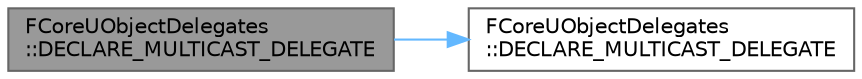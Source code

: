 digraph "FCoreUObjectDelegates::DECLARE_MULTICAST_DELEGATE"
{
 // INTERACTIVE_SVG=YES
 // LATEX_PDF_SIZE
  bgcolor="transparent";
  edge [fontname=Helvetica,fontsize=10,labelfontname=Helvetica,labelfontsize=10];
  node [fontname=Helvetica,fontsize=10,shape=box,height=0.2,width=0.4];
  rankdir="LR";
  Node1 [id="Node000001",label="FCoreUObjectDelegates\l::DECLARE_MULTICAST_DELEGATE",height=0.2,width=0.4,color="gray40", fillcolor="grey60", style="filled", fontcolor="black",tooltip="Delegate for reinstancing hot-reloaded classes."];
  Node1 -> Node2 [id="edge1_Node000001_Node000002",color="steelblue1",style="solid",tooltip=" "];
  Node2 [id="Node000002",label="FCoreUObjectDelegates\l::DECLARE_MULTICAST_DELEGATE",height=0.2,width=0.4,color="grey40", fillcolor="white", style="filled",URL="$d1/df0/structFCoreUObjectDelegates.html#a3d83a98960fb185f41f5b701e16c0f7c",tooltip="Delegate for reload re-instancing complete."];
}
